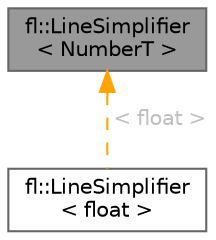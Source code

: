 digraph "fl::LineSimplifier&lt; NumberT &gt;"
{
 // INTERACTIVE_SVG=YES
 // LATEX_PDF_SIZE
  bgcolor="transparent";
  edge [fontname=Helvetica,fontsize=10,labelfontname=Helvetica,labelfontsize=10];
  node [fontname=Helvetica,fontsize=10,shape=box,height=0.2,width=0.4];
  Node1 [id="Node000001",label="fl::LineSimplifier\l\< NumberT \>",height=0.2,width=0.4,color="gray40", fillcolor="grey60", style="filled", fontcolor="black",tooltip=" "];
  Node1 -> Node2 [id="edge1_Node000001_Node000002",dir="back",color="orange",style="dashed",tooltip=" ",label=" \< float \>",fontcolor="grey" ];
  Node2 [id="Node000002",label="fl::LineSimplifier\l\< float \>",height=0.2,width=0.4,color="gray40", fillcolor="white", style="filled",URL="$dc/d4a/classfl_1_1_line_simplifier.html",tooltip=" "];
}
